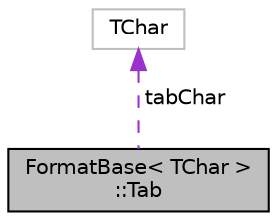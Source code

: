 digraph "FormatBase&lt; TChar &gt;::Tab"
{
  edge [fontname="Helvetica",fontsize="10",labelfontname="Helvetica",labelfontsize="10"];
  node [fontname="Helvetica",fontsize="10",shape=record];
  Node1 [label="FormatBase\< TChar \>\l::Tab",height=0.2,width=0.4,color="black", fillcolor="grey75", style="filled", fontcolor="black"];
  Node2 -> Node1 [dir="back",color="darkorchid3",fontsize="10",style="dashed",label=" tabChar" ,fontname="Helvetica"];
  Node2 [label="TChar",height=0.2,width=0.4,color="grey75", fillcolor="white", style="filled"];
}
